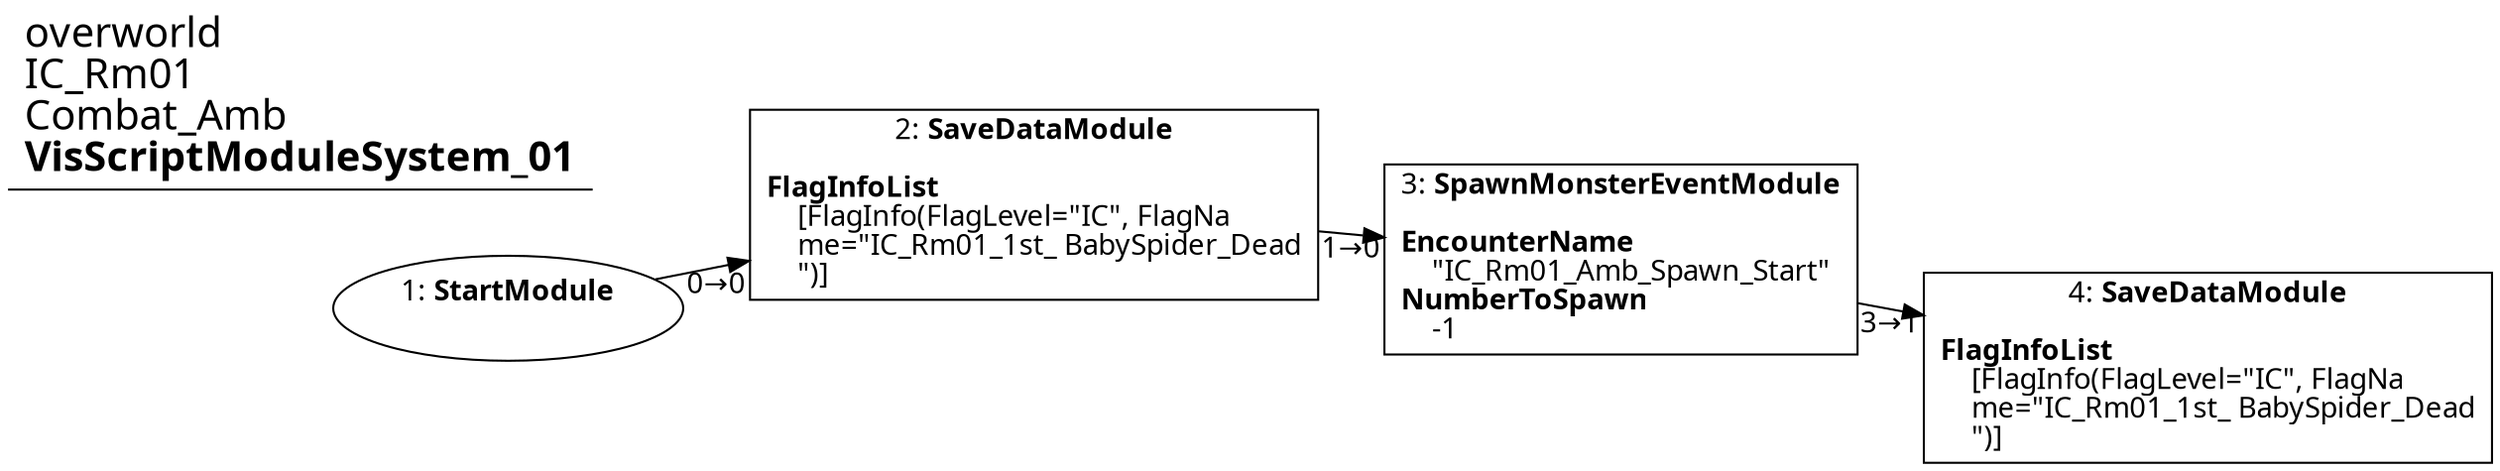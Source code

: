 digraph {
    layout = fdp;
    overlap = prism;
    sep = "+16";
    splines = spline;

    node [ shape = box ];

    graph [ fontname = "Segoe UI" ];
    node [ fontname = "Segoe UI" ];
    edge [ fontname = "Segoe UI" ];

    1 [ label = <1: <b>StartModule</b><br/><br/>> ];
    1 [ shape = oval ]
    1 [ pos = "0.120000005,-0.17600001!" ];
    1 -> 2 [ label = "0→0" ];

    2 [ label = <2: <b>SaveDataModule</b><br/><br/><b>FlagInfoList</b><br align="left"/>    [FlagInfo(FlagLevel=&quot;IC&quot;, FlagNa<br align="left"/>    me=&quot;IC_Rm01_1st_ BabySpider_Dead<br align="left"/>    &quot;)]<br align="left"/>> ];
    2 [ pos = "0.33400002,-0.17600001!" ];
    2 -> 3 [ label = "1→0" ];

    3 [ label = <3: <b>SpawnMonsterEventModule</b><br/><br/><b>EncounterName</b><br align="left"/>    &quot;IC_Rm01_Amb_Spawn_Start&quot;<br align="left"/><b>NumberToSpawn</b><br align="left"/>    -1<br align="left"/>> ];
    3 [ pos = "0.58000004,-0.19900002!" ];
    3 -> 4 [ label = "3→1" ];

    4 [ label = <4: <b>SaveDataModule</b><br/><br/><b>FlagInfoList</b><br align="left"/>    [FlagInfo(FlagLevel=&quot;IC&quot;, FlagNa<br align="left"/>    me=&quot;IC_Rm01_1st_ BabySpider_Dead<br align="left"/>    &quot;)]<br align="left"/>> ];
    4 [ pos = "0.86100006,-0.245!" ];

    title [ pos = "0.119,-0.17500001!" ];
    title [ shape = underline ];
    title [ label = <<font point-size="20">overworld<br align="left"/>IC_Rm01<br align="left"/>Combat_Amb<br align="left"/><b>VisScriptModuleSystem_01</b><br align="left"/></font>> ];
}

